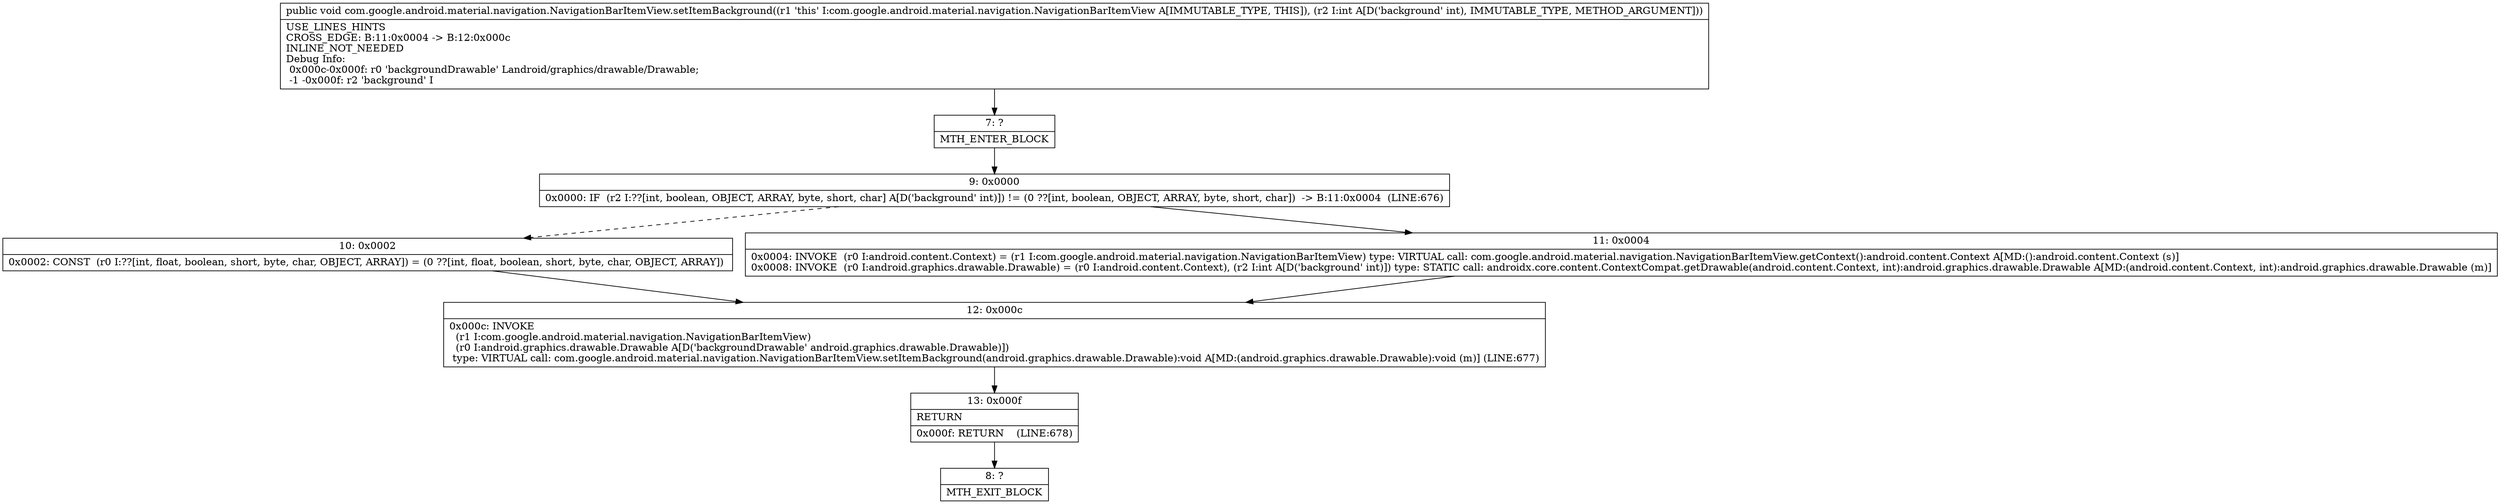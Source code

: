 digraph "CFG forcom.google.android.material.navigation.NavigationBarItemView.setItemBackground(I)V" {
Node_7 [shape=record,label="{7\:\ ?|MTH_ENTER_BLOCK\l}"];
Node_9 [shape=record,label="{9\:\ 0x0000|0x0000: IF  (r2 I:??[int, boolean, OBJECT, ARRAY, byte, short, char] A[D('background' int)]) != (0 ??[int, boolean, OBJECT, ARRAY, byte, short, char])  \-\> B:11:0x0004  (LINE:676)\l}"];
Node_10 [shape=record,label="{10\:\ 0x0002|0x0002: CONST  (r0 I:??[int, float, boolean, short, byte, char, OBJECT, ARRAY]) = (0 ??[int, float, boolean, short, byte, char, OBJECT, ARRAY]) \l}"];
Node_12 [shape=record,label="{12\:\ 0x000c|0x000c: INVOKE  \l  (r1 I:com.google.android.material.navigation.NavigationBarItemView)\l  (r0 I:android.graphics.drawable.Drawable A[D('backgroundDrawable' android.graphics.drawable.Drawable)])\l type: VIRTUAL call: com.google.android.material.navigation.NavigationBarItemView.setItemBackground(android.graphics.drawable.Drawable):void A[MD:(android.graphics.drawable.Drawable):void (m)] (LINE:677)\l}"];
Node_13 [shape=record,label="{13\:\ 0x000f|RETURN\l|0x000f: RETURN    (LINE:678)\l}"];
Node_8 [shape=record,label="{8\:\ ?|MTH_EXIT_BLOCK\l}"];
Node_11 [shape=record,label="{11\:\ 0x0004|0x0004: INVOKE  (r0 I:android.content.Context) = (r1 I:com.google.android.material.navigation.NavigationBarItemView) type: VIRTUAL call: com.google.android.material.navigation.NavigationBarItemView.getContext():android.content.Context A[MD:():android.content.Context (s)]\l0x0008: INVOKE  (r0 I:android.graphics.drawable.Drawable) = (r0 I:android.content.Context), (r2 I:int A[D('background' int)]) type: STATIC call: androidx.core.content.ContextCompat.getDrawable(android.content.Context, int):android.graphics.drawable.Drawable A[MD:(android.content.Context, int):android.graphics.drawable.Drawable (m)]\l}"];
MethodNode[shape=record,label="{public void com.google.android.material.navigation.NavigationBarItemView.setItemBackground((r1 'this' I:com.google.android.material.navigation.NavigationBarItemView A[IMMUTABLE_TYPE, THIS]), (r2 I:int A[D('background' int), IMMUTABLE_TYPE, METHOD_ARGUMENT]))  | USE_LINES_HINTS\lCROSS_EDGE: B:11:0x0004 \-\> B:12:0x000c\lINLINE_NOT_NEEDED\lDebug Info:\l  0x000c\-0x000f: r0 'backgroundDrawable' Landroid\/graphics\/drawable\/Drawable;\l  \-1 \-0x000f: r2 'background' I\l}"];
MethodNode -> Node_7;Node_7 -> Node_9;
Node_9 -> Node_10[style=dashed];
Node_9 -> Node_11;
Node_10 -> Node_12;
Node_12 -> Node_13;
Node_13 -> Node_8;
Node_11 -> Node_12;
}

